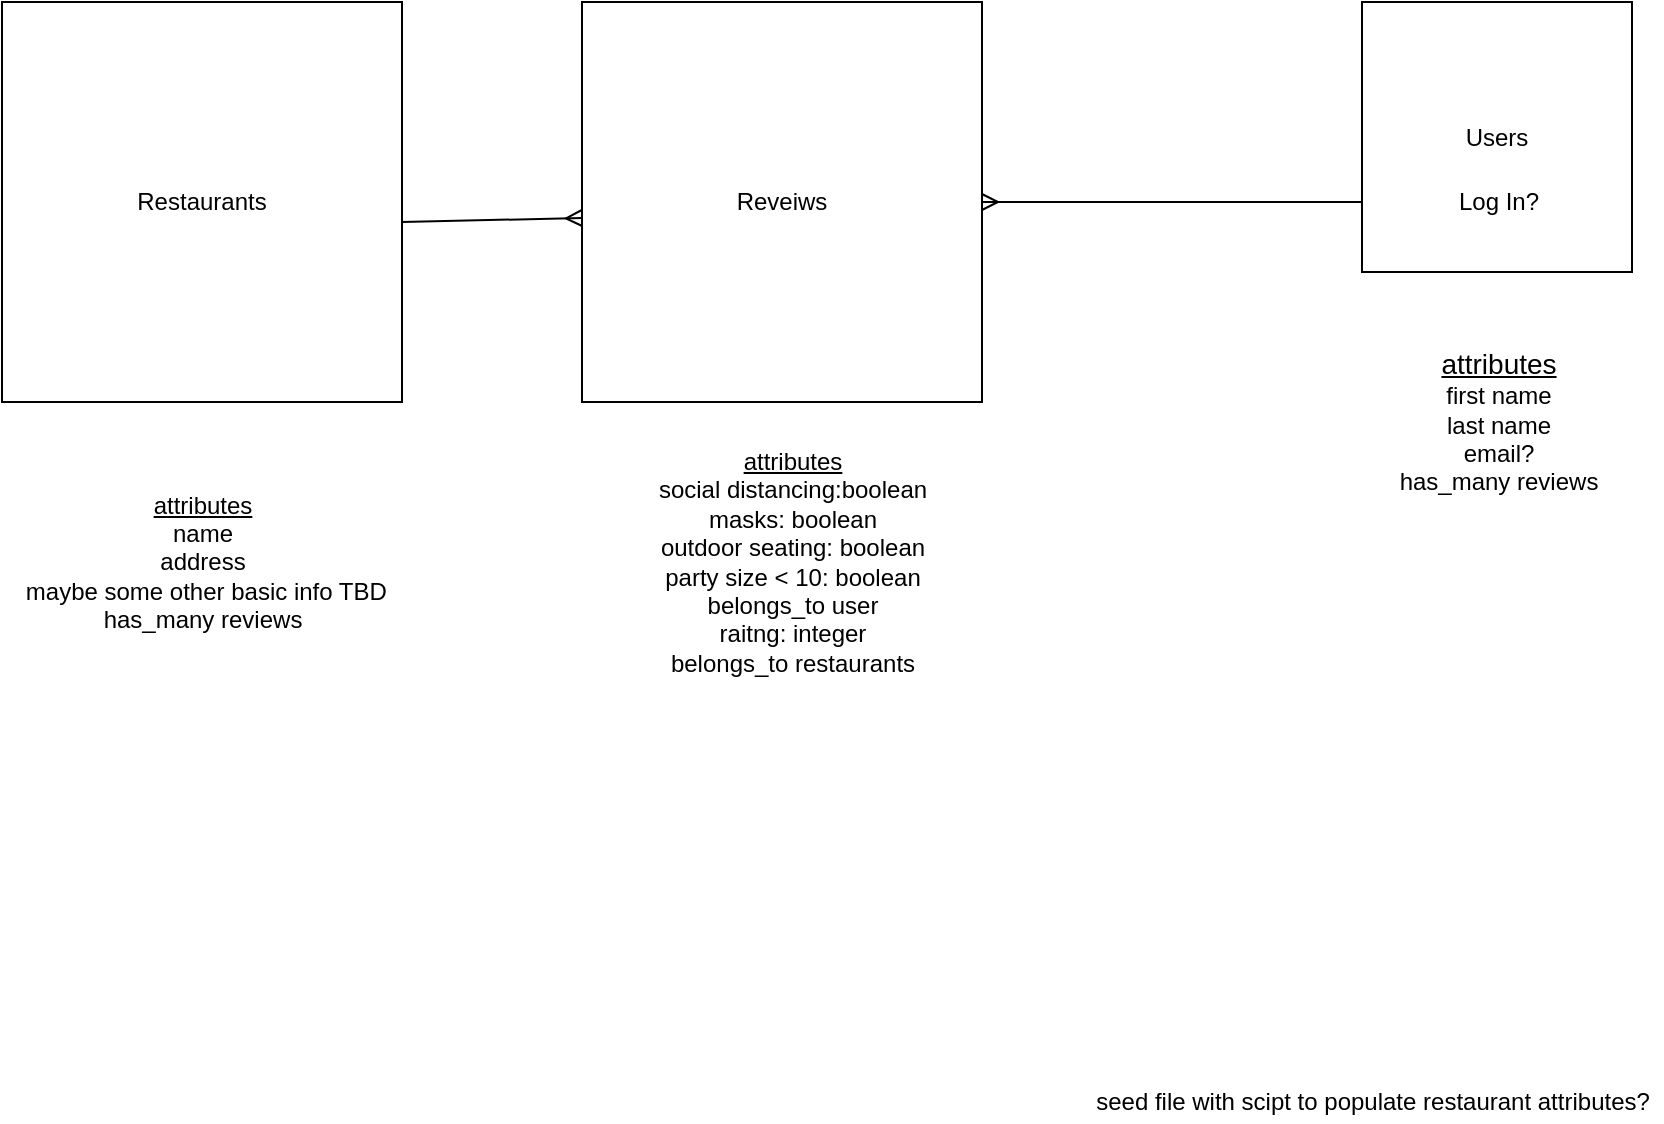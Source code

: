 <mxfile version="13.7.9" type="github">
  <diagram id="hovLEJ-dNR2mSK_s2hqZ" name="Page-1">
    <mxGraphModel dx="778" dy="526" grid="1" gridSize="10" guides="1" tooltips="1" connect="1" arrows="1" fold="1" page="1" pageScale="1" pageWidth="850" pageHeight="1100" math="0" shadow="0">
      <root>
        <mxCell id="0" />
        <mxCell id="1" parent="0" />
        <mxCell id="yNtRE2YVVB5kZNCRv-Dg-1" value="Restaurants" style="whiteSpace=wrap;html=1;aspect=fixed;" vertex="1" parent="1">
          <mxGeometry x="40" y="120" width="200" height="200" as="geometry" />
        </mxCell>
        <mxCell id="yNtRE2YVVB5kZNCRv-Dg-2" value="Reveiws" style="whiteSpace=wrap;html=1;aspect=fixed;" vertex="1" parent="1">
          <mxGeometry x="330" y="120" width="200" height="200" as="geometry" />
        </mxCell>
        <mxCell id="yNtRE2YVVB5kZNCRv-Dg-3" value="" style="endArrow=ERmany;html=1;endFill=0;" edge="1" parent="1">
          <mxGeometry width="50" height="50" relative="1" as="geometry">
            <mxPoint x="240" y="230" as="sourcePoint" />
            <mxPoint x="330" y="228" as="targetPoint" />
          </mxGeometry>
        </mxCell>
        <mxCell id="yNtRE2YVVB5kZNCRv-Dg-4" value="&lt;u&gt;attributes&lt;br&gt;&lt;/u&gt;name&lt;br&gt;address&lt;br&gt;&amp;nbsp;maybe some other basic info TBD&lt;br&gt;has_many reviews" style="text;html=1;align=center;verticalAlign=middle;resizable=0;points=[];autosize=1;" vertex="1" parent="1">
          <mxGeometry x="40" y="360" width="200" height="80" as="geometry" />
        </mxCell>
        <mxCell id="yNtRE2YVVB5kZNCRv-Dg-5" value="&lt;u&gt;attributes&lt;br&gt;&lt;/u&gt;social distancing:boolean&lt;br&gt;masks: boolean&lt;br&gt;outdoor seating: boolean&lt;br&gt;party size &amp;lt; 10: boolean&lt;br&gt;belongs_to user&lt;br&gt;raitng: integer&lt;br&gt;belongs_to restaurants" style="text;html=1;align=center;verticalAlign=middle;resizable=0;points=[];autosize=1;" vertex="1" parent="1">
          <mxGeometry x="360" y="340" width="150" height="120" as="geometry" />
        </mxCell>
        <mxCell id="yNtRE2YVVB5kZNCRv-Dg-6" value="seed file with scipt to populate restaurant attributes?" style="text;html=1;align=center;verticalAlign=middle;resizable=0;points=[];autosize=1;" vertex="1" parent="1">
          <mxGeometry x="580" y="660" width="290" height="20" as="geometry" />
        </mxCell>
        <mxCell id="yNtRE2YVVB5kZNCRv-Dg-13" style="edgeStyle=orthogonalEdgeStyle;rounded=0;orthogonalLoop=1;jettySize=auto;html=1;exitX=0;exitY=0.5;exitDx=0;exitDy=0;endArrow=ERmany;endFill=0;" edge="1" parent="1" source="yNtRE2YVVB5kZNCRv-Dg-8" target="yNtRE2YVVB5kZNCRv-Dg-2">
          <mxGeometry relative="1" as="geometry">
            <Array as="points">
              <mxPoint x="720" y="220" />
            </Array>
          </mxGeometry>
        </mxCell>
        <mxCell id="yNtRE2YVVB5kZNCRv-Dg-8" value="Users" style="whiteSpace=wrap;html=1;aspect=fixed;" vertex="1" parent="1">
          <mxGeometry x="720" y="120" width="135" height="135" as="geometry" />
        </mxCell>
        <mxCell id="yNtRE2YVVB5kZNCRv-Dg-9" value="&lt;u&gt;&lt;font style=&quot;font-size: 14px&quot;&gt;attributes&lt;/font&gt;&lt;br&gt;&lt;/u&gt;first name&lt;br&gt;last name&lt;br&gt;email?&lt;br&gt;has_many reviews" style="text;html=1;align=center;verticalAlign=middle;resizable=0;points=[];autosize=1;" vertex="1" parent="1">
          <mxGeometry x="732.5" y="290" width="110" height="80" as="geometry" />
        </mxCell>
        <mxCell id="yNtRE2YVVB5kZNCRv-Dg-10" value="Log In?" style="text;html=1;align=center;verticalAlign=middle;resizable=0;points=[];autosize=1;" vertex="1" parent="1">
          <mxGeometry x="757.5" y="210" width="60" height="20" as="geometry" />
        </mxCell>
      </root>
    </mxGraphModel>
  </diagram>
</mxfile>
